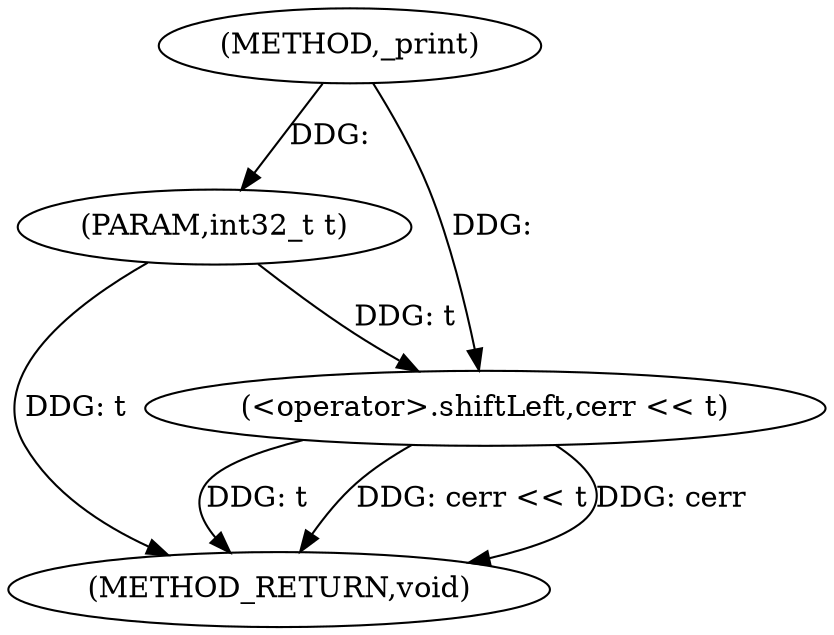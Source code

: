 digraph "_print" {  
"1000214" [label = "(METHOD,_print)" ]
"1000220" [label = "(METHOD_RETURN,void)" ]
"1000215" [label = "(PARAM,int32_t t)" ]
"1000217" [label = "(<operator>.shiftLeft,cerr << t)" ]
  "1000215" -> "1000220"  [ label = "DDG: t"] 
  "1000217" -> "1000220"  [ label = "DDG: t"] 
  "1000217" -> "1000220"  [ label = "DDG: cerr << t"] 
  "1000217" -> "1000220"  [ label = "DDG: cerr"] 
  "1000214" -> "1000215"  [ label = "DDG: "] 
  "1000214" -> "1000217"  [ label = "DDG: "] 
  "1000215" -> "1000217"  [ label = "DDG: t"] 
}
